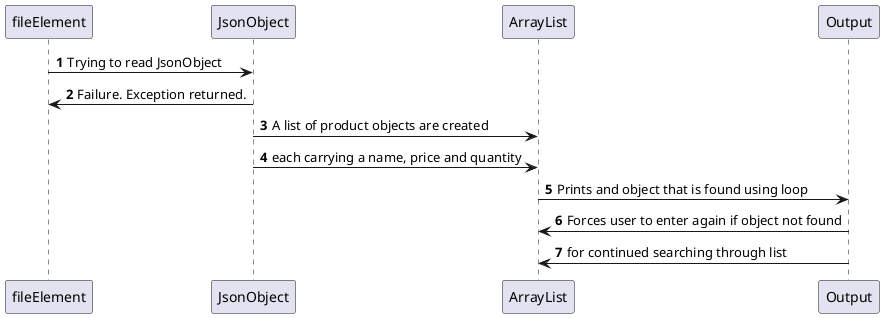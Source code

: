 @startuml
'https://plantuml.com/sequence-diagram

autonumber

fileElement -> JsonObject: Trying to read JsonObject
fileElement <- JsonObject: Failure. Exception returned.

JsonObject -> ArrayList: A list of product objects are created
JsonObject -> ArrayList: each carrying a name, price and quantity

ArrayList -> Output: Prints and object that is found using loop
ArrayList <- Output: Forces user to enter again if object not found
ArrayList <- Output: for continued searching through list


@enduml